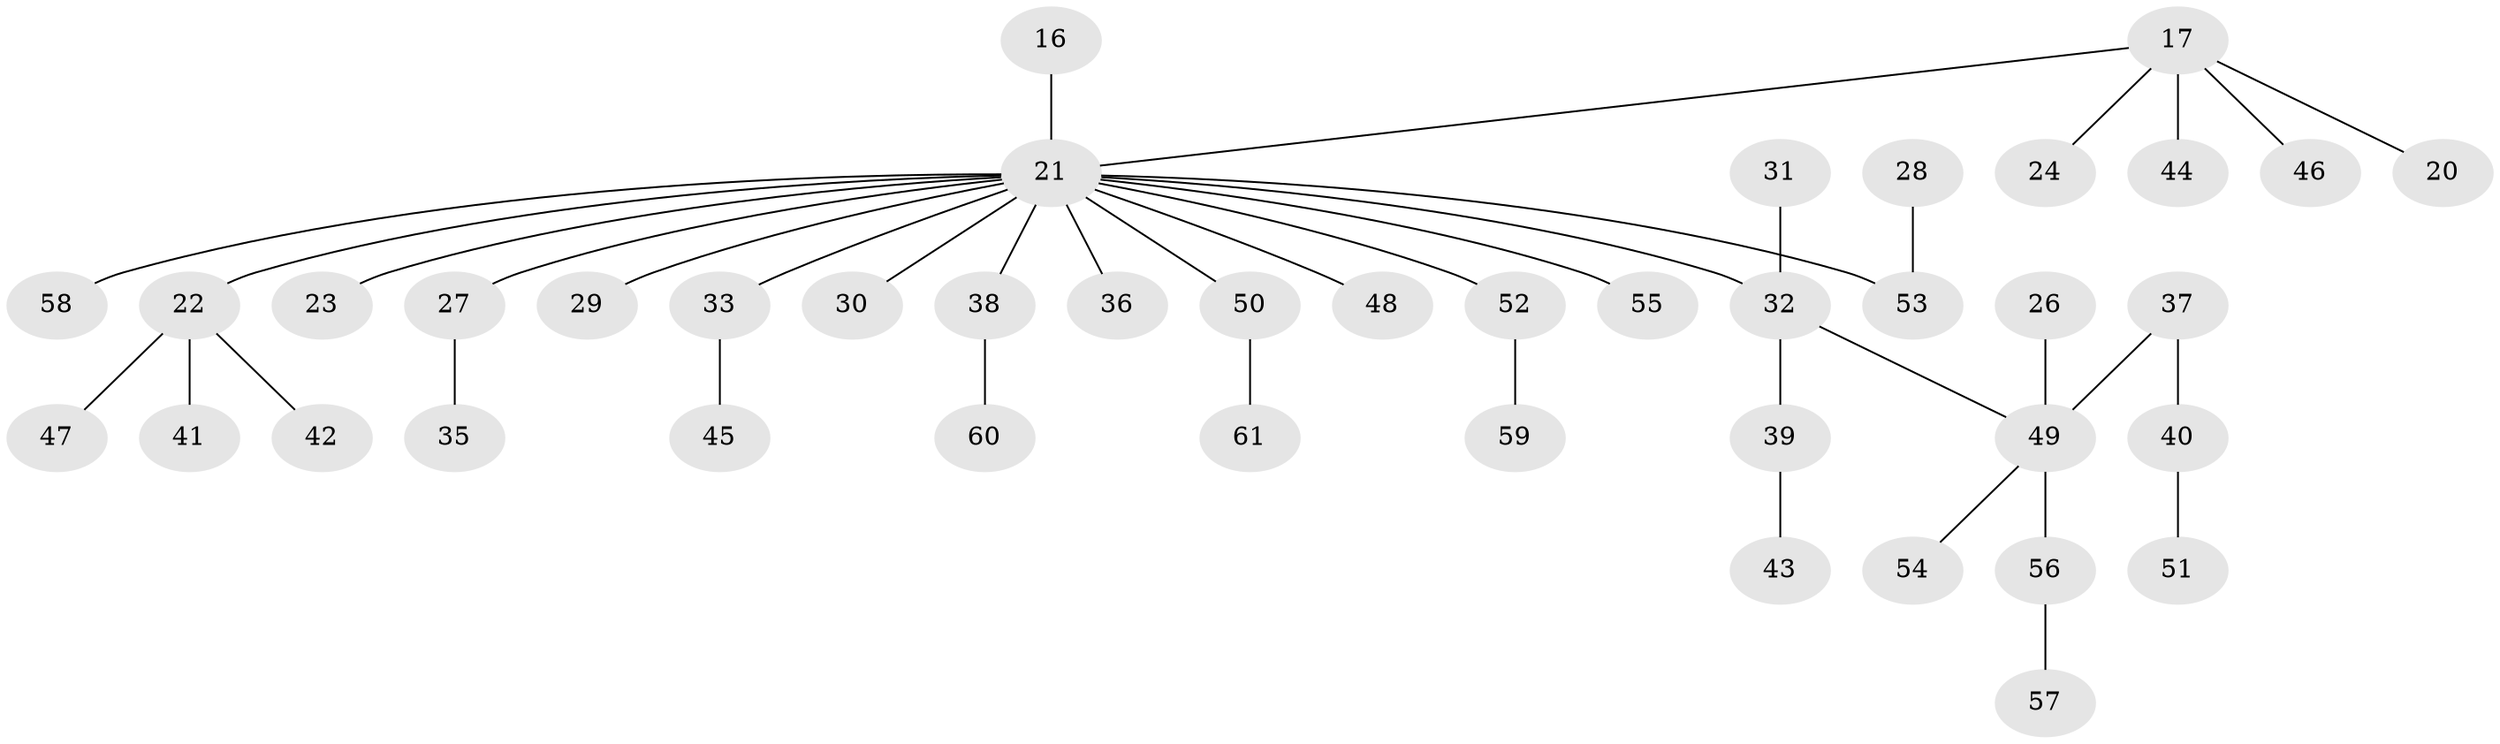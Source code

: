 // original degree distribution, {10: 0.01639344262295082, 4: 0.08196721311475409, 5: 0.01639344262295082, 2: 0.2459016393442623, 3: 0.13114754098360656, 1: 0.5081967213114754}
// Generated by graph-tools (version 1.1) at 2025/55/03/04/25 21:55:51]
// undirected, 42 vertices, 41 edges
graph export_dot {
graph [start="1"]
  node [color=gray90,style=filled];
  16;
  17 [super="+9+3"];
  20;
  21 [super="+10+11"];
  22;
  23;
  24;
  26;
  27;
  28 [super="+14"];
  29;
  30;
  31;
  32 [super="+13"];
  33;
  35;
  36;
  37;
  38;
  39;
  40;
  41;
  42;
  43;
  44;
  45;
  46;
  47;
  48;
  49 [super="+34"];
  50;
  51;
  52;
  53 [super="+12"];
  54;
  55;
  56;
  57;
  58;
  59;
  60;
  61;
  16 -- 21;
  17 -- 46;
  17 -- 20;
  17 -- 21;
  17 -- 24;
  17 -- 44;
  21 -- 22;
  21 -- 30;
  21 -- 27;
  21 -- 29;
  21 -- 33;
  21 -- 36;
  21 -- 38;
  21 -- 48;
  21 -- 50;
  21 -- 52;
  21 -- 53;
  21 -- 55;
  21 -- 58;
  21 -- 32;
  21 -- 23;
  22 -- 41;
  22 -- 42;
  22 -- 47;
  26 -- 49;
  27 -- 35;
  28 -- 53;
  31 -- 32;
  32 -- 39;
  32 -- 49;
  33 -- 45;
  37 -- 40;
  37 -- 49;
  38 -- 60;
  39 -- 43;
  40 -- 51;
  49 -- 56;
  49 -- 54;
  50 -- 61;
  52 -- 59;
  56 -- 57;
}

